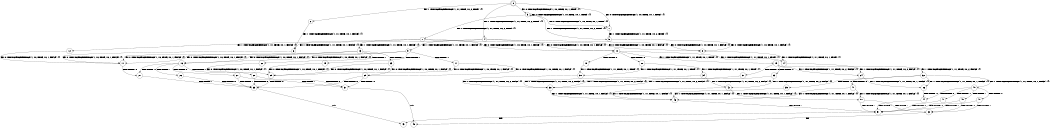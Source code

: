 digraph BCG {
size = "7, 10.5";
center = TRUE;
node [shape = circle];
0 [peripheries = 2];
0 -> 1 [label = "EX !0 !ATOMIC_EXCH_BRANCH (1, +0, TRUE, +0, 1, TRUE) !{}"];
0 -> 2 [label = "EX !1 !ATOMIC_EXCH_BRANCH (1, +1, TRUE, +0, 2, TRUE) !{}"];
0 -> 3 [label = "EX !0 !ATOMIC_EXCH_BRANCH (1, +0, TRUE, +0, 1, TRUE) !{}"];
0 -> 4 [label = "EX !1 !ATOMIC_EXCH_BRANCH (1, +1, TRUE, +0, 2, TRUE) !{}"];
1 -> 5 [label = "EX !1 !ATOMIC_EXCH_BRANCH (1, +1, TRUE, +0, 2, TRUE) !{}"];
2 -> 6 [label = "EX !1 !ATOMIC_EXCH_BRANCH (1, +1, TRUE, +0, 1, FALSE) !{}"];
3 -> 1 [label = "EX !0 !ATOMIC_EXCH_BRANCH (1, +0, TRUE, +0, 1, TRUE) !{}"];
3 -> 5 [label = "EX !1 !ATOMIC_EXCH_BRANCH (1, +1, TRUE, +0, 2, TRUE) !{}"];
3 -> 3 [label = "EX !0 !ATOMIC_EXCH_BRANCH (1, +0, TRUE, +0, 1, TRUE) !{}"];
3 -> 7 [label = "EX !1 !ATOMIC_EXCH_BRANCH (1, +1, TRUE, +0, 2, TRUE) !{}"];
4 -> 6 [label = "EX !1 !ATOMIC_EXCH_BRANCH (1, +1, TRUE, +0, 1, FALSE) !{}"];
4 -> 8 [label = "EX !0 !ATOMIC_EXCH_BRANCH (1, +0, TRUE, +0, 1, FALSE) !{}"];
4 -> 9 [label = "EX !1 !ATOMIC_EXCH_BRANCH (1, +1, TRUE, +0, 1, FALSE) !{}"];
4 -> 10 [label = "EX !0 !ATOMIC_EXCH_BRANCH (1, +0, TRUE, +0, 1, FALSE) !{}"];
5 -> 8 [label = "EX !0 !ATOMIC_EXCH_BRANCH (1, +0, TRUE, +0, 1, FALSE) !{}"];
6 -> 11 [label = "EX !0 !ATOMIC_EXCH_BRANCH (1, +0, TRUE, +0, 1, FALSE) !{}"];
7 -> 8 [label = "EX !0 !ATOMIC_EXCH_BRANCH (1, +0, TRUE, +0, 1, FALSE) !{}"];
7 -> 12 [label = "EX !1 !ATOMIC_EXCH_BRANCH (1, +1, TRUE, +0, 1, FALSE) !{}"];
7 -> 10 [label = "EX !0 !ATOMIC_EXCH_BRANCH (1, +0, TRUE, +0, 1, FALSE) !{}"];
7 -> 13 [label = "EX !1 !ATOMIC_EXCH_BRANCH (1, +1, TRUE, +0, 1, FALSE) !{}"];
8 -> 14 [label = "EX !1 !ATOMIC_EXCH_BRANCH (1, +1, TRUE, +0, 1, TRUE) !{}"];
9 -> 11 [label = "EX !0 !ATOMIC_EXCH_BRANCH (1, +0, TRUE, +0, 1, FALSE) !{}"];
9 -> 15 [label = "TERMINATE !1"];
9 -> 16 [label = "EX !0 !ATOMIC_EXCH_BRANCH (1, +0, TRUE, +0, 1, FALSE) !{}"];
9 -> 17 [label = "TERMINATE !1"];
10 -> 14 [label = "EX !1 !ATOMIC_EXCH_BRANCH (1, +1, TRUE, +0, 1, TRUE) !{}"];
10 -> 18 [label = "TERMINATE !0"];
10 -> 19 [label = "EX !1 !ATOMIC_EXCH_BRANCH (1, +1, TRUE, +0, 1, TRUE) !{}"];
10 -> 20 [label = "TERMINATE !0"];
11 -> 21 [label = "TERMINATE !0"];
12 -> 11 [label = "EX !0 !ATOMIC_EXCH_BRANCH (1, +0, TRUE, +0, 1, FALSE) !{}"];
13 -> 11 [label = "EX !0 !ATOMIC_EXCH_BRANCH (1, +0, TRUE, +0, 1, FALSE) !{}"];
13 -> 22 [label = "TERMINATE !1"];
13 -> 16 [label = "EX !0 !ATOMIC_EXCH_BRANCH (1, +0, TRUE, +0, 1, FALSE) !{}"];
13 -> 23 [label = "TERMINATE !1"];
14 -> 24 [label = "EX !1 !ATOMIC_EXCH_BRANCH (1, +1, TRUE, +0, 2, FALSE) !{}"];
15 -> 25 [label = "EX !0 !ATOMIC_EXCH_BRANCH (1, +0, TRUE, +0, 1, FALSE) !{}"];
16 -> 21 [label = "TERMINATE !0"];
16 -> 26 [label = "TERMINATE !1"];
16 -> 27 [label = "TERMINATE !0"];
16 -> 28 [label = "TERMINATE !1"];
17 -> 25 [label = "EX !0 !ATOMIC_EXCH_BRANCH (1, +0, TRUE, +0, 1, FALSE) !{}"];
17 -> 29 [label = "EX !0 !ATOMIC_EXCH_BRANCH (1, +0, TRUE, +0, 1, FALSE) !{}"];
18 -> 30 [label = "EX !1 !ATOMIC_EXCH_BRANCH (1, +1, TRUE, +0, 1, TRUE) !{}"];
19 -> 24 [label = "EX !1 !ATOMIC_EXCH_BRANCH (1, +1, TRUE, +0, 2, FALSE) !{}"];
19 -> 31 [label = "TERMINATE !0"];
19 -> 32 [label = "EX !1 !ATOMIC_EXCH_BRANCH (1, +1, TRUE, +0, 2, FALSE) !{}"];
19 -> 33 [label = "TERMINATE !0"];
20 -> 30 [label = "EX !1 !ATOMIC_EXCH_BRANCH (1, +1, TRUE, +0, 1, TRUE) !{}"];
20 -> 34 [label = "EX !1 !ATOMIC_EXCH_BRANCH (1, +1, TRUE, +0, 1, TRUE) !{}"];
21 -> 35 [label = "TERMINATE !1"];
22 -> 25 [label = "EX !0 !ATOMIC_EXCH_BRANCH (1, +0, TRUE, +0, 1, FALSE) !{}"];
23 -> 25 [label = "EX !0 !ATOMIC_EXCH_BRANCH (1, +0, TRUE, +0, 1, FALSE) !{}"];
23 -> 29 [label = "EX !0 !ATOMIC_EXCH_BRANCH (1, +0, TRUE, +0, 1, FALSE) !{}"];
24 -> 36 [label = "EX !1 !ATOMIC_EXCH_BRANCH (1, +1, TRUE, +0, 1, FALSE) !{}"];
25 -> 35 [label = "TERMINATE !0"];
26 -> 35 [label = "TERMINATE !0"];
27 -> 35 [label = "TERMINATE !1"];
27 -> 37 [label = "TERMINATE !1"];
28 -> 35 [label = "TERMINATE !0"];
28 -> 37 [label = "TERMINATE !0"];
29 -> 35 [label = "TERMINATE !0"];
29 -> 37 [label = "TERMINATE !0"];
30 -> 38 [label = "EX !1 !ATOMIC_EXCH_BRANCH (1, +1, TRUE, +0, 2, FALSE) !{}"];
31 -> 38 [label = "EX !1 !ATOMIC_EXCH_BRANCH (1, +1, TRUE, +0, 2, FALSE) !{}"];
32 -> 36 [label = "EX !1 !ATOMIC_EXCH_BRANCH (1, +1, TRUE, +0, 1, FALSE) !{}"];
32 -> 39 [label = "TERMINATE !0"];
32 -> 40 [label = "EX !1 !ATOMIC_EXCH_BRANCH (1, +1, TRUE, +0, 1, FALSE) !{}"];
32 -> 41 [label = "TERMINATE !0"];
33 -> 38 [label = "EX !1 !ATOMIC_EXCH_BRANCH (1, +1, TRUE, +0, 2, FALSE) !{}"];
33 -> 42 [label = "EX !1 !ATOMIC_EXCH_BRANCH (1, +1, TRUE, +0, 2, FALSE) !{}"];
34 -> 38 [label = "EX !1 !ATOMIC_EXCH_BRANCH (1, +1, TRUE, +0, 2, FALSE) !{}"];
34 -> 42 [label = "EX !1 !ATOMIC_EXCH_BRANCH (1, +1, TRUE, +0, 2, FALSE) !{}"];
35 -> 43 [label = "exit"];
36 -> 44 [label = "TERMINATE !0"];
37 -> 45 [label = "exit"];
38 -> 46 [label = "EX !1 !ATOMIC_EXCH_BRANCH (1, +1, TRUE, +0, 1, FALSE) !{}"];
39 -> 46 [label = "EX !1 !ATOMIC_EXCH_BRANCH (1, +1, TRUE, +0, 1, FALSE) !{}"];
40 -> 44 [label = "TERMINATE !0"];
40 -> 47 [label = "TERMINATE !1"];
40 -> 48 [label = "TERMINATE !0"];
40 -> 49 [label = "TERMINATE !1"];
41 -> 46 [label = "EX !1 !ATOMIC_EXCH_BRANCH (1, +1, TRUE, +0, 1, FALSE) !{}"];
41 -> 50 [label = "EX !1 !ATOMIC_EXCH_BRANCH (1, +1, TRUE, +0, 1, FALSE) !{}"];
42 -> 46 [label = "EX !1 !ATOMIC_EXCH_BRANCH (1, +1, TRUE, +0, 1, FALSE) !{}"];
42 -> 50 [label = "EX !1 !ATOMIC_EXCH_BRANCH (1, +1, TRUE, +0, 1, FALSE) !{}"];
44 -> 51 [label = "TERMINATE !1"];
46 -> 51 [label = "TERMINATE !1"];
47 -> 51 [label = "TERMINATE !0"];
48 -> 51 [label = "TERMINATE !1"];
48 -> 52 [label = "TERMINATE !1"];
49 -> 51 [label = "TERMINATE !0"];
49 -> 52 [label = "TERMINATE !0"];
50 -> 51 [label = "TERMINATE !1"];
50 -> 52 [label = "TERMINATE !1"];
51 -> 43 [label = "exit"];
52 -> 45 [label = "exit"];
}
